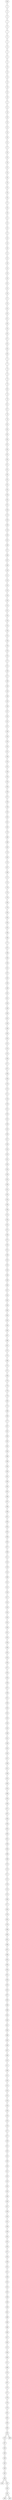 graph {
250 -- 2
2 -- 250
2 -- 4
4 -- 2
4 -- 0
0 -- 4
0 -- 1
1 -- 0
1 -- 6
6 -- 1
6 -- 7
7 -- 6
7 -- 8
8 -- 7
8 -- 5
5 -- 8
5 -- 12
12 -- 5
12 -- 3
3 -- 12
3 -- 11
11 -- 3
11 -- 9
9 -- 11
9 -- 10
10 -- 9
10 -- 15
15 -- 10
15 -- 14
14 -- 15
14 -- 13
13 -- 14
13 -- 19
19 -- 13
19 -- 25
25 -- 19
25 -- 16
16 -- 25
16 -- 17
17 -- 16
17 -- 21
21 -- 17
21 -- 18
18 -- 21
18 -- 20
20 -- 18
20 -- 23
23 -- 20
23 -- 22
22 -- 23
22 -- 24
24 -- 22
24 -- 26
26 -- 24
26 -- 31
31 -- 26
31 -- 27
27 -- 31
27 -- 30
30 -- 27
30 -- 33
33 -- 30
33 -- 28
28 -- 33
28 -- 32
32 -- 28
32 -- 34
34 -- 32
34 -- 38
38 -- 34
38 -- 29
29 -- 38
29 -- 35
35 -- 29
35 -- 39
39 -- 35
39 -- 36
36 -- 39
36 -- 37
37 -- 36
37 -- 40
40 -- 37
40 -- 46
46 -- 40
46 -- 41
41 -- 46
41 -- 42
42 -- 41
42 -- 45
45 -- 42
45 -- 47
47 -- 45
47 -- 43
43 -- 47
43 -- 44
44 -- 43
44 -- 48
48 -- 44
48 -- 51
51 -- 48
51 -- 52
52 -- 51
52 -- 49
49 -- 52
49 -- 54
54 -- 49
54 -- 50
50 -- 54
50 -- 58
58 -- 50
58 -- 62
62 -- 58
62 -- 55
55 -- 62
55 -- 56
56 -- 55
56 -- 57
57 -- 56
57 -- 53
53 -- 57
53 -- 64
64 -- 53
64 -- 63
63 -- 64
63 -- 61
61 -- 63
61 -- 66
66 -- 61
66 -- 59
59 -- 66
59 -- 60
60 -- 59
60 -- 67
67 -- 60
67 -- 65
65 -- 67
65 -- 68
68 -- 65
68 -- 69
69 -- 68
69 -- 71
71 -- 69
71 -- 77
77 -- 71
77 -- 73
73 -- 77
73 -- 72
72 -- 73
72 -- 75
75 -- 72
75 -- 70
70 -- 75
70 -- 83
83 -- 70
83 -- 74
74 -- 83
74 -- 79
79 -- 74
79 -- 81
81 -- 79
81 -- 87
87 -- 81
87 -- 78
78 -- 87
78 -- 76
76 -- 78
76 -- 84
84 -- 76
84 -- 80
80 -- 84
80 -- 90
90 -- 80
90 -- 86
86 -- 90
86 -- 82
82 -- 86
82 -- 89
89 -- 82
89 -- 85
85 -- 89
85 -- 88
88 -- 85
88 -- 91
91 -- 88
91 -- 92
92 -- 91
92 -- 99
99 -- 92
99 -- 93
93 -- 99
93 -- 94
94 -- 93
94 -- 96
96 -- 94
96 -- 104
104 -- 96
104 -- 98
98 -- 104
98 -- 95
95 -- 98
95 -- 105
105 -- 95
105 -- 112
112 -- 105
112 -- 102
102 -- 112
102 -- 100
100 -- 102
100 -- 110
110 -- 100
110 -- 103
103 -- 110
103 -- 101
101 -- 103
101 -- 108
108 -- 101
108 -- 97
97 -- 108
97 -- 109
109 -- 97
109 -- 107
107 -- 109
107 -- 106
106 -- 107
106 -- 118
118 -- 106
118 -- 111
111 -- 118
111 -- 113
113 -- 111
113 -- 125
125 -- 113
125 -- 115
115 -- 125
115 -- 119
119 -- 115
119 -- 120
120 -- 119
120 -- 114
114 -- 120
114 -- 121
121 -- 114
121 -- 133
133 -- 121
133 -- 116
116 -- 133
116 -- 124
124 -- 116
124 -- 126
126 -- 124
126 -- 122
122 -- 126
122 -- 128
128 -- 122
128 -- 129
129 -- 128
129 -- 123
123 -- 129
123 -- 132
132 -- 123
132 -- 117
117 -- 132
117 -- 131
131 -- 117
131 -- 130
130 -- 131
130 -- 127
127 -- 130
127 -- 138
138 -- 127
138 -- 140
140 -- 138
140 -- 134
134 -- 140
134 -- 136
136 -- 134
136 -- 135
135 -- 136
135 -- 139
139 -- 135
139 -- 147
147 -- 139
147 -- 142
142 -- 147
142 -- 141
141 -- 142
141 -- 137
137 -- 141
137 -- 146
146 -- 137
146 -- 144
144 -- 146
144 -- 150
150 -- 144
150 -- 153
153 -- 150
153 -- 151
151 -- 153
151 -- 148
148 -- 151
148 -- 154
154 -- 148
154 -- 152
152 -- 154
152 -- 149
149 -- 152
149 -- 143
143 -- 149
143 -- 145
145 -- 143
145 -- 160
160 -- 145
160 -- 158
158 -- 160
158 -- 157
157 -- 158
157 -- 156
156 -- 157
156 -- 159
159 -- 156
159 -- 155
155 -- 159
155 -- 162
162 -- 155
162 -- 161
161 -- 162
161 -- 165
165 -- 161
165 -- 170
170 -- 165
170 -- 166
166 -- 170
166 -- 169
169 -- 166
169 -- 163
163 -- 169
163 -- 174
174 -- 163
174 -- 164
164 -- 174
164 -- 175
175 -- 164
175 -- 167
167 -- 175
167 -- 168
168 -- 167
168 -- 171
171 -- 168
171 -- 172
172 -- 171
172 -- 178
178 -- 172
178 -- 173
173 -- 178
173 -- 176
176 -- 173
176 -- 180
180 -- 176
180 -- 179
179 -- 180
179 -- 183
183 -- 179
183 -- 184
184 -- 183
184 -- 185
185 -- 184
185 -- 182
182 -- 185
182 -- 186
186 -- 182
186 -- 188
188 -- 186
188 -- 177
177 -- 188
177 -- 187
187 -- 177
187 -- 189
189 -- 187
189 -- 190
190 -- 189
190 -- 194
194 -- 190
194 -- 191
191 -- 194
191 -- 197
197 -- 191
197 -- 192
192 -- 197
192 -- 195
195 -- 192
195 -- 198
198 -- 195
198 -- 181
181 -- 198
181 -- 201
201 -- 181
201 -- 204
204 -- 201
204 -- 199
199 -- 204
199 -- 200
200 -- 199
200 -- 202
202 -- 200
202 -- 193
193 -- 202
193 -- 196
196 -- 193
196 -- 205
205 -- 196
205 -- 203
203 -- 205
203 -- 212
212 -- 203
212 -- 210
210 -- 212
210 -- 215
215 -- 210
215 -- 208
208 -- 215
208 -- 217
217 -- 208
217 -- 207
207 -- 217
207 -- 209
209 -- 207
209 -- 206
206 -- 209
206 -- 219
219 -- 206
219 -- 213
213 -- 219
213 -- 211
211 -- 213
211 -- 216
216 -- 211
216 -- 218
218 -- 216
218 -- 221
221 -- 218
221 -- 220
220 -- 221
220 -- 222
222 -- 220
222 -- 228
228 -- 222
228 -- 225
225 -- 228
225 -- 230
230 -- 225
230 -- 227
227 -- 230
227 -- 226
226 -- 227
226 -- 224
224 -- 226
224 -- 223
223 -- 224
223 -- 231
231 -- 223
231 -- 233
233 -- 231
233 -- 234
234 -- 233
234 -- 229
229 -- 234
229 -- 232
232 -- 229
232 -- 236
236 -- 232
236 -- 241
241 -- 236
241 -- 235
235 -- 241
235 -- 244
244 -- 235
244 -- 239
239 -- 244
239 -- 238
238 -- 239
238 -- 214
214 -- 238
214 -- 240
240 -- 214
240 -- 242
242 -- 240
242 -- 247
247 -- 242
247 -- 246
246 -- 247
246 -- 237
237 -- 246
237 -- 245
245 -- 237
245 -- 251
251 -- 245
251 -- 248
248 -- 251
248 -- 252
252 -- 248
252 -- 253
253 -- 252
253 -- 243
243 -- 253
243 -- 249
249 -- 243
249 -- 258
258 -- 249
258 -- 260
260 -- 258
260 -- 257
257 -- 260
257 -- 254
254 -- 257
254 -- 262
262 -- 254
262 -- 259
259 -- 262
259 -- 265
265 -- 259
265 -- 264
264 -- 265
264 -- 255
255 -- 264
255 -- 256
256 -- 255
256 -- 263
263 -- 256
263 -- 267
267 -- 263
267 -- 268
268 -- 267
268 -- 261
261 -- 268
261 -- 272
272 -- 261
272 -- 273
273 -- 272
273 -- 266
266 -- 273
266 -- 275
275 -- 266
275 -- 271
271 -- 275
271 -- 269
269 -- 271
269 -- 270
270 -- 269
270 -- 278
278 -- 270
278 -- 276
276 -- 278
276 -- 279
279 -- 276
279 -- 285
285 -- 279
285 -- 274
274 -- 285
274 -- 288
288 -- 274
288 -- 280
280 -- 288
280 -- 277
277 -- 280
277 -- 287
287 -- 277
287 -- 281
281 -- 287
281 -- 283
283 -- 281
283 -- 292
292 -- 283
292 -- 282
282 -- 292
282 -- 284
284 -- 282
284 -- 286
286 -- 284
286 -- 289
289 -- 286
289 -- 294
294 -- 289
294 -- 293
293 -- 294
293 -- 291
291 -- 293
291 -- 290
290 -- 291
290 -- 295
295 -- 290
295 -- 302
302 -- 295
302 -- 299
299 -- 302
299 -- 297
297 -- 299
297 -- 298
298 -- 297
298 -- 296
296 -- 298
296 -- 301
301 -- 296
301 -- 300
300 -- 301
300 -- 304
304 -- 300
304 -- 305
305 -- 304
305 -- 308
308 -- 305
308 -- 303
303 -- 308
303 -- 307
307 -- 303
307 -- 309
309 -- 307
309 -- 311
311 -- 309
311 -- 310
310 -- 311
310 -- 318
318 -- 310
318 -- 314
314 -- 318
314 -- 306
306 -- 314
306 -- 312
312 -- 306
312 -- 315
315 -- 312
315 -- 316
316 -- 315
316 -- 317
317 -- 316
317 -- 313
313 -- 317
313 -- 319
319 -- 313
319 -- 325
325 -- 319
325 -- 320
320 -- 325
320 -- 322
322 -- 320
322 -- 328
328 -- 322
328 -- 321
321 -- 328
321 -- 323
323 -- 321
323 -- 326
326 -- 323
326 -- 338
338 -- 326
338 -- 332
332 -- 338
332 -- 324
324 -- 332
324 -- 330
330 -- 324
330 -- 327
327 -- 330
327 -- 333
333 -- 327
333 -- 334
334 -- 333
334 -- 329
329 -- 334
329 -- 337
337 -- 329
337 -- 339
339 -- 337
339 -- 331
331 -- 339
331 -- 340
340 -- 331
340 -- 335
335 -- 340
335 -- 342
342 -- 335
342 -- 353
353 -- 342
353 -- 344
344 -- 353
344 -- 343
343 -- 344
343 -- 348
348 -- 343
348 -- 341
341 -- 348
341 -- 346
346 -- 341
346 -- 355
355 -- 346
355 -- 345
345 -- 355
345 -- 347
347 -- 345
347 -- 336
336 -- 347
336 -- 351
351 -- 336
351 -- 349
349 -- 351
349 -- 352
352 -- 349
352 -- 363
363 -- 352
363 -- 354
354 -- 363
354 -- 366
366 -- 354
366 -- 350
350 -- 366
350 -- 356
356 -- 350
356 -- 357
357 -- 356
357 -- 367
367 -- 357
367 -- 360
360 -- 367
360 -- 359
359 -- 360
359 -- 362
362 -- 359
362 -- 365
365 -- 362
365 -- 361
361 -- 365
361 -- 358
358 -- 361
358 -- 364
364 -- 358
364 -- 368
368 -- 364
368 -- 369
369 -- 368
369 -- 370
370 -- 369
370 -- 374
374 -- 370
374 -- 371
371 -- 374
371 -- 372
372 -- 371
372 -- 378
378 -- 372
378 -- 373
373 -- 378
373 -- 375
375 -- 373
375 -- 380
380 -- 375
380 -- 377
377 -- 380
377 -- 383
383 -- 377
383 -- 379
379 -- 383
379 -- 382
382 -- 379
382 -- 376
376 -- 382
376 -- 388
388 -- 376
388 -- 385
385 -- 388
385 -- 381
381 -- 385
381 -- 389
389 -- 381
389 -- 387
387 -- 389
387 -- 386
386 -- 387
386 -- 392
392 -- 386
392 -- 390
390 -- 392
390 -- 394
394 -- 390
394 -- 391
391 -- 394
391 -- 393
393 -- 391
393 -- 403
403 -- 393
403 -- 402
402 -- 403
402 -- 397
397 -- 402
397 -- 395
395 -- 397
395 -- 396
396 -- 395
396 -- 399
399 -- 396
399 -- 404
404 -- 399
404 -- 400
400 -- 404
400 -- 401
401 -- 400
401 -- 384
384 -- 401
384 -- 398
398 -- 384
398 -- 405
405 -- 398
405 -- 406
406 -- 405
406 -- 407
407 -- 406
407 -- 408
408 -- 407
408 -- 413
413 -- 408
413 -- 411
411 -- 413
411 -- 409
409 -- 411
409 -- 412
412 -- 409
412 -- 420
420 -- 412
420 -- 414
414 -- 420
414 -- 410
410 -- 414
410 -- 415
415 -- 410
415 -- 416
416 -- 415
416 -- 426
426 -- 416
426 -- 428
428 -- 426
428 -- 419
419 -- 428
419 -- 424
424 -- 419
424 -- 418
418 -- 424
418 -- 417
417 -- 418
417 -- 427
427 -- 417
427 -- 429
429 -- 427
429 -- 431
431 -- 429
431 -- 432
432 -- 431
432 -- 422
422 -- 432
422 -- 430
430 -- 422
430 -- 434
434 -- 430
434 -- 421
421 -- 434
421 -- 425
425 -- 421
425 -- 423
423 -- 425
423 -- 435
435 -- 423
435 -- 433
433 -- 435
433 -- 436
436 -- 433
436 -- 440
440 -- 436
440 -- 437
437 -- 440
437 -- 438
438 -- 437
438 -- 443
443 -- 438
443 -- 441
441 -- 443
441 -- 439
439 -- 441
439 -- 446
446 -- 439
446 -- 445
445 -- 446
445 -- 442
442 -- 445
442 -- 450
450 -- 442
450 -- 447
447 -- 450
447 -- 444
444 -- 447
444 -- 449
449 -- 444
449 -- 452
452 -- 449
452 -- 451
451 -- 452
451 -- 448
448 -- 451
448 -- 454
454 -- 448
454 -- 455
455 -- 454
455 -- 453
453 -- 455
453 -- 456
456 -- 453
456 -- 458
458 -- 456
458 -- 459
459 -- 458
459 -- 461
461 -- 459
461 -- 469
469 -- 461
469 -- 460
460 -- 469
460 -- 466
466 -- 460
466 -- 465
465 -- 466
465 -- 457
457 -- 465
457 -- 462
462 -- 457
462 -- 472
472 -- 462
472 -- 464
464 -- 472
464 -- 463
463 -- 464
463 -- 471
471 -- 463
471 -- 468
468 -- 471
468 -- 474
474 -- 468
474 -- 473
473 -- 474
473 -- 467
467 -- 473
467 -- 475
475 -- 467
475 -- 477
477 -- 475
477 -- 478
478 -- 477
478 -- 479
479 -- 478
479 -- 470
470 -- 479
470 -- 481
481 -- 470
481 -- 482
482 -- 481
482 -- 485
485 -- 482
485 -- 480
480 -- 485
480 -- 484
484 -- 480
484 -- 476
484 -- 486
476 -- 484
476 -- 487
487 -- 476
487 -- 494
494 -- 487
494 -- 489
489 -- 494
489 -- 488
488 -- 489
488 -- 483
483 -- 488
483 -- 498
498 -- 483
498 -- 495
495 -- 498
495 -- 490
490 -- 495
490 -- 493
490 -- 497
493 -- 490
497 -- 490
497 -- 492
492 -- 497
492 -- 491
491 -- 492
491 -- 496
491 -- 499
496 -- 491
499 -- 491
486 -- 484
}
